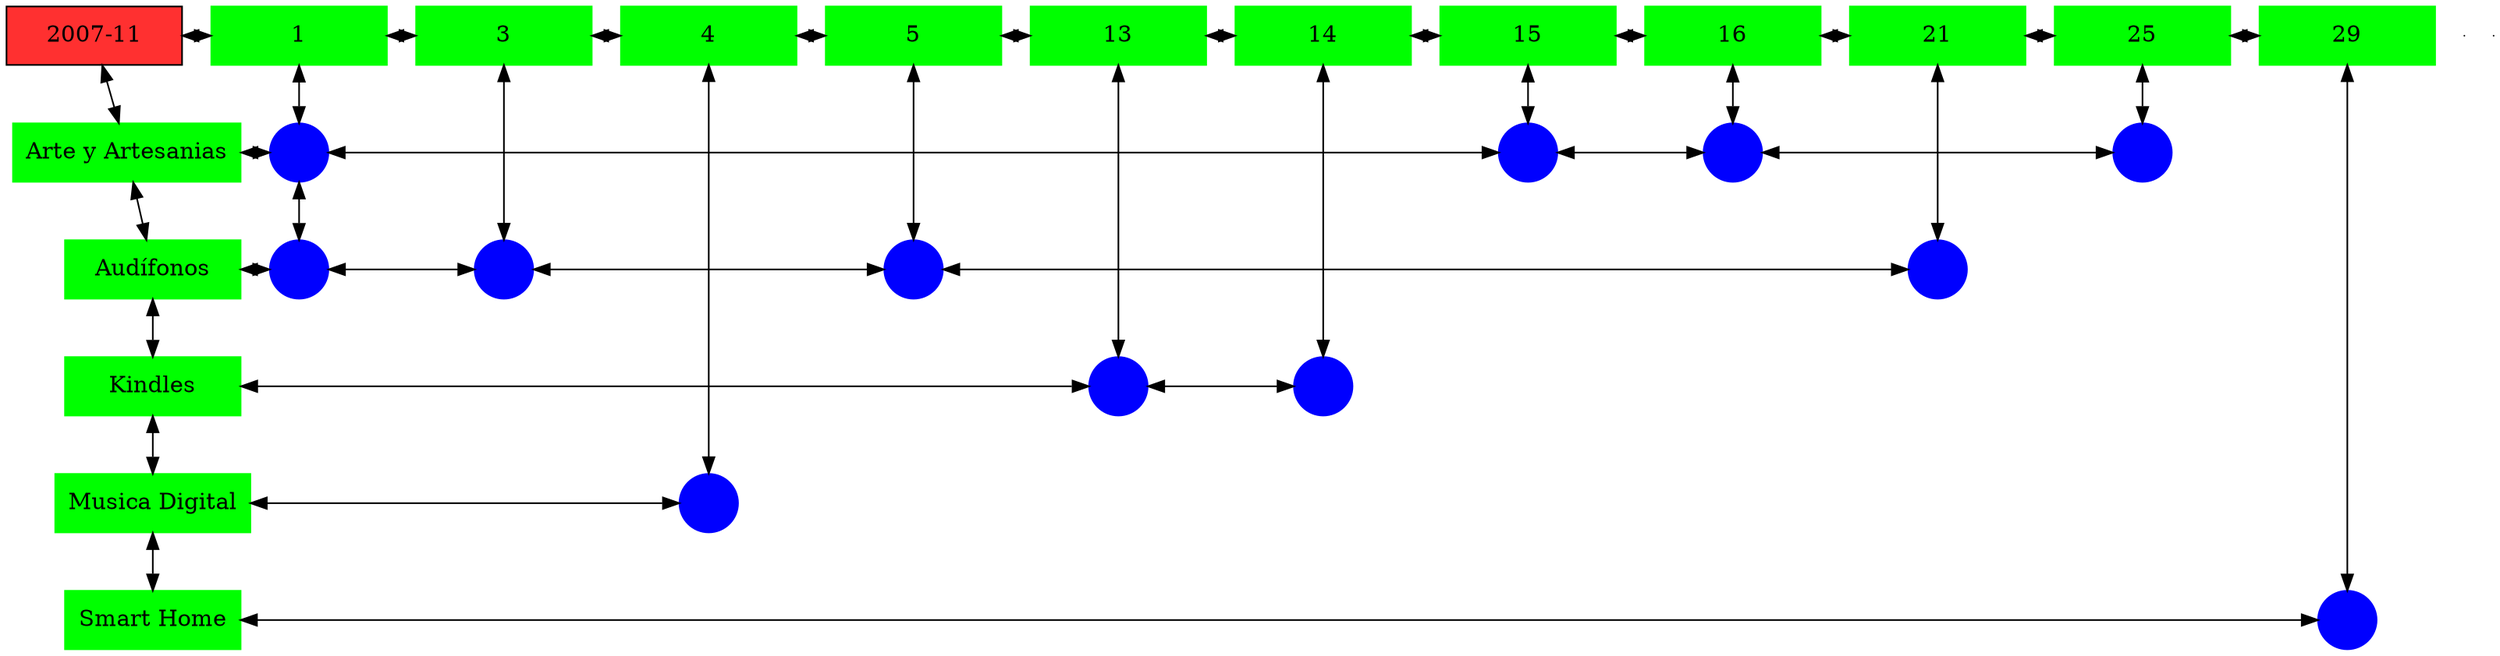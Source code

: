 digraph G{
node[shape="box"];
nodeMt[ label = "2007-11", width = 1.5, style = filled, fillcolor = firebrick1, group = 1 ];
e0[ shape = point, width = 0 ];
e1[ shape = point, width = 0 ];
node0xc00200e190[label="1",color=green,style =filled,width = 1.5 group=1];
nodeMt->node0xc00200e190[dir="both"];
{rank=same;nodeMt;node0xc00200e190;}
node0xc001f23090[label="3",color=green,style =filled,width = 1.5 group=3];
node0xc00200e190->node0xc001f23090[dir="both"];
{rank=same;node0xc00200e190;node0xc001f23090;}
node0xc001ea7270[label="4",color=green,style =filled,width = 1.5 group=4];
node0xc001f23090->node0xc001ea7270[dir="both"];
{rank=same;node0xc001f23090;node0xc001ea7270;}
node0xc002272af0[label="5",color=green,style =filled,width = 1.5 group=5];
node0xc001ea7270->node0xc002272af0[dir="both"];
{rank=same;node0xc001ea7270;node0xc002272af0;}
node0xc001f10690[label="13",color=green,style =filled,width = 1.5 group=13];
node0xc002272af0->node0xc001f10690[dir="both"];
{rank=same;node0xc002272af0;node0xc001f10690;}
node0xc001edb0e0[label="14",color=green,style =filled,width = 1.5 group=14];
node0xc001f10690->node0xc001edb0e0[dir="both"];
{rank=same;node0xc001f10690;node0xc001edb0e0;}
node0xc001e88a50[label="15",color=green,style =filled,width = 1.5 group=15];
node0xc001edb0e0->node0xc001e88a50[dir="both"];
{rank=same;node0xc001edb0e0;node0xc001e88a50;}
node0xc002020140[label="16",color=green,style =filled,width = 1.5 group=16];
node0xc001e88a50->node0xc002020140[dir="both"];
{rank=same;node0xc001e88a50;node0xc002020140;}
node0xc002003720[label="21",color=green,style =filled,width = 1.5 group=21];
node0xc002020140->node0xc002003720[dir="both"];
{rank=same;node0xc002020140;node0xc002003720;}
node0xc0022226e0[label="25",color=green,style =filled,width = 1.5 group=25];
node0xc002003720->node0xc0022226e0[dir="both"];
{rank=same;node0xc002003720;node0xc0022226e0;}
node0xc001f2cff0[label="29",color=green,style =filled,width = 1.5 group=29];
node0xc0022226e0->node0xc001f2cff0[dir="both"];
{rank=same;node0xc0022226e0;node0xc001f2cff0;}
node0xc001e88a00[label="Arte y Artesanias",color=green,style =filled width = 1.5 group=1];
node0xc002270400[label="",color=blue,style =filled, width = 0.5 group=1 shape=circle];
node0xc001e88a00->node0xc002270400[dir="both"];
{rank=same;node0xc001e88a00;node0xc002270400;}
node0xc001e8a200[label="",color=blue,style =filled, width = 0.5 group=15 shape=circle];
node0xc002270400->node0xc001e8a200[dir="both"];
{rank=same;node0xc001e8a200;node0xc002270400;}
node0xc00200df00[label="",color=blue,style =filled, width = 0.5 group=16 shape=circle];
node0xc001e8a200->node0xc00200df00[dir="both"];
{rank=same;node0xc00200df00;node0xc001e8a200;}
node0xc002219800[label="",color=blue,style =filled, width = 0.5 group=25 shape=circle];
node0xc00200df00->node0xc002219800[dir="both"];
{rank=same;node0xc002219800;node0xc00200df00;}
node0xc001f23040[label="Audífonos",color=green,style =filled width = 1.5 group=1];
node0xc0020ebb80[label="",color=blue,style =filled, width = 0.5 group=1 shape=circle];
node0xc001f23040->node0xc0020ebb80[dir="both"];
{rank=same;node0xc001f23040;node0xc0020ebb80;}
node0xc001f13a80[label="",color=blue,style =filled, width = 0.5 group=3 shape=circle];
node0xc0020ebb80->node0xc001f13a80[dir="both"];
{rank=same;node0xc001f13a80;node0xc0020ebb80;}
node0xc002270b00[label="",color=blue,style =filled, width = 0.5 group=5 shape=circle];
node0xc001f13a80->node0xc002270b00[dir="both"];
{rank=same;node0xc002270b00;node0xc001f13a80;}
node0xc00200c000[label="",color=blue,style =filled, width = 0.5 group=21 shape=circle];
node0xc002270b00->node0xc00200c000[dir="both"];
{rank=same;node0xc00200c000;node0xc002270b00;}
node0xc001edb090[label="Kindles",color=green,style =filled width = 1.5 group=1];
node0xc001f12000[label="",color=blue,style =filled, width = 0.5 group=13 shape=circle];
node0xc001edb090->node0xc001f12000[dir="both"];
{rank=same;node0xc001edb090;node0xc001f12000;}
node0xc001ed3780[label="",color=blue,style =filled, width = 0.5 group=14 shape=circle];
node0xc001f12000->node0xc001ed3780[dir="both"];
{rank=same;node0xc001ed3780;node0xc001f12000;}
node0xc001ea7220[label="Musica Digital",color=green,style =filled width = 1.5 group=1];
node0xc001fc6100[label="",color=blue,style =filled, width = 0.5 group=4 shape=circle];
node0xc001ea7220->node0xc001fc6100[dir="both"];
{rank=same;node0xc001ea7220;node0xc001fc6100;}
node0xc001f2cfa0[label="Smart Home",color=green,style =filled width = 1.5 group=1];
node0xc001f28f80[label="",color=blue,style =filled, width = 0.5 group=29 shape=circle];
node0xc001f2cfa0->node0xc001f28f80[dir="both"];
{rank=same;node0xc001f2cfa0;node0xc001f28f80;}
node0xc00200e190->node0xc002270400[dir="both"];
node0xc002270400->node0xc0020ebb80[dir="both"];
node0xc001f23090->node0xc001f13a80[dir="both"];
node0xc001ea7270->node0xc001fc6100[dir="both"];
node0xc002272af0->node0xc002270b00[dir="both"];
node0xc001f10690->node0xc001f12000[dir="both"];
node0xc001edb0e0->node0xc001ed3780[dir="both"];
node0xc001e88a50->node0xc001e8a200[dir="both"];
node0xc002020140->node0xc00200df00[dir="both"];
node0xc002003720->node0xc00200c000[dir="both"];
node0xc0022226e0->node0xc002219800[dir="both"];
node0xc001f2cff0->node0xc001f28f80[dir="both"];
nodeMt->node0xc001e88a00[dir="both"];
node0xc001e88a00->node0xc001f23040[dir="both"];
node0xc001f23040->node0xc001edb090[dir="both"];
node0xc001edb090->node0xc001ea7220[dir="both"];
node0xc001ea7220->node0xc001f2cfa0[dir="both"];
}
